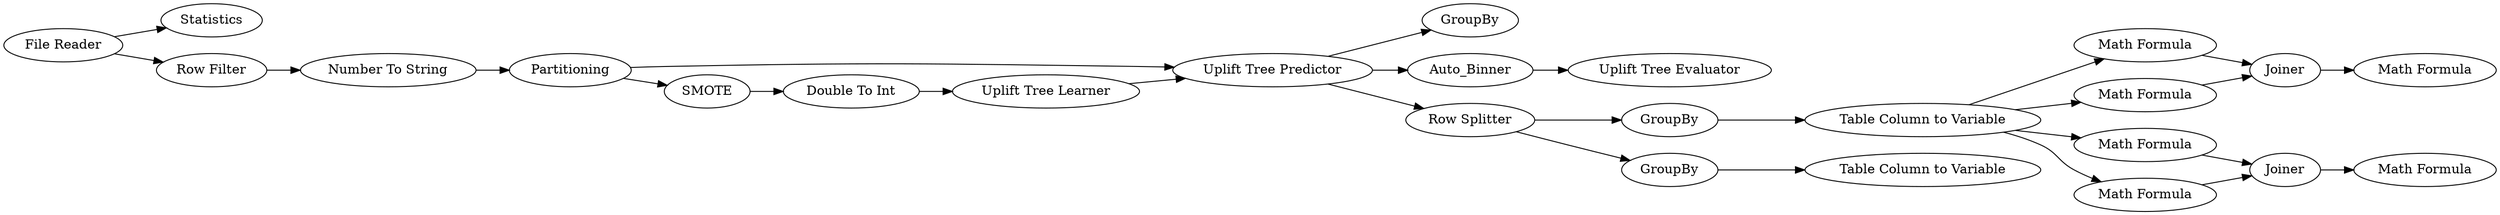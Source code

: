 digraph {
	180 -> 193
	167 -> 174
	203 -> 163
	193 -> 199
	194 -> 195
	167 -> 170
	177 -> 178
	162 -> 165
	163 -> 167
	199 -> 200
	173 -> 166
	193 -> 192
	162 -> 175
	178 -> 191
	163 -> 171
	192 -> 195
	177 -> 180
	193 -> 194
	195 -> 197
	171 -> 173
	167 -> 177
	170 -> 169
	200 -> 201
	198 -> 200
	175 -> 203
	193 -> 198
	166 -> 167
	170 [label=Auto_Binner]
	165 [label=Statistics]
	167 [label="Uplift Tree Predictor"]
	203 [label="Number To String"]
	169 [label="Uplift Tree Evaluator"]
	194 [label="Math Formula"]
	162 [label="File Reader"]
	200 [label=Joiner]
	163 [label=Partitioning]
	180 [label=GroupBy]
	201 [label="Math Formula"]
	177 [label="Row Splitter"]
	197 [label="Math Formula"]
	171 [label=SMOTE]
	166 [label="Uplift Tree Learner"]
	173 [label="Double To Int"]
	191 [label="Table Column to Variable"]
	174 [label=GroupBy]
	178 [label=GroupBy]
	198 [label="Math Formula"]
	195 [label=Joiner]
	199 [label="Math Formula"]
	175 [label="Row Filter"]
	192 [label="Math Formula"]
	193 [label="Table Column to Variable"]
	rankdir=LR
}
